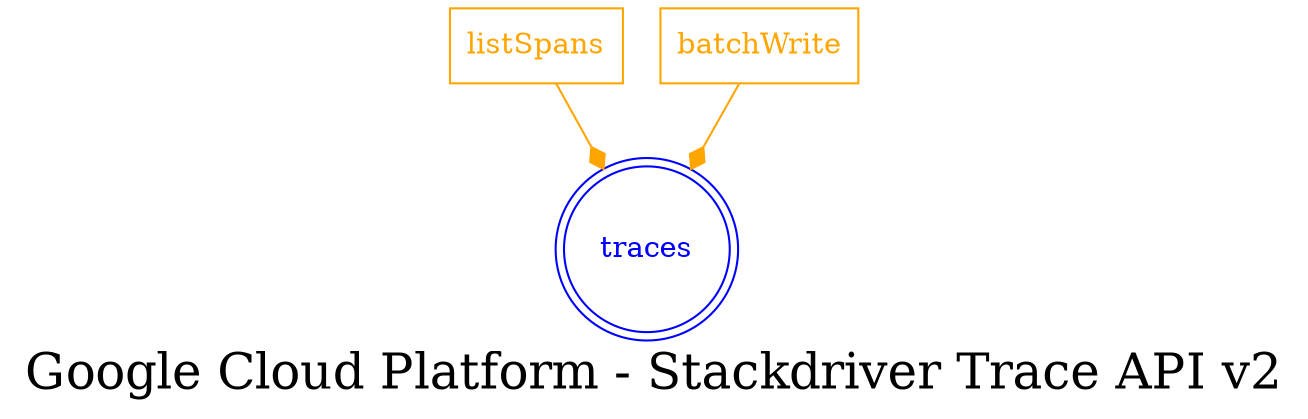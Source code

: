 digraph LexiconGraph {
graph[label="Google Cloud Platform - Stackdriver Trace API v2", fontsize=24]
splines=true
"traces" [color=blue, fontcolor=blue, shape=doublecircle]
"listSpans" [color=orange, fontcolor=orange, shape=box]
"listSpans" -> "traces" [color=orange, fontcolor=orange, arrowhead=diamond, arrowtail=none]
"batchWrite" [color=orange, fontcolor=orange, shape=box]
"batchWrite" -> "traces" [color=orange, fontcolor=orange, arrowhead=diamond, arrowtail=none]
}
